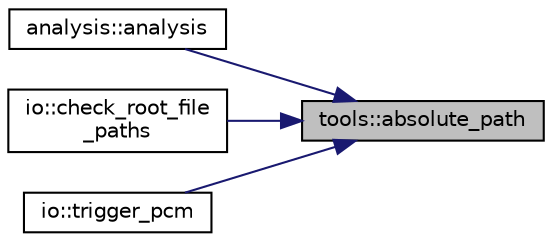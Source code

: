 digraph "tools::absolute_path"
{
 // INTERACTIVE_SVG=YES
 // LATEX_PDF_SIZE
  edge [fontname="Helvetica",fontsize="10",labelfontname="Helvetica",labelfontsize="10"];
  node [fontname="Helvetica",fontsize="10",shape=record];
  rankdir="RL";
  Node1 [label="tools::absolute_path",height=0.2,width=0.4,color="black", fillcolor="grey75", style="filled", fontcolor="black",tooltip="Converts a relative path to an absolute path."];
  Node1 -> Node2 [dir="back",color="midnightblue",fontsize="10",style="solid",fontname="Helvetica"];
  Node2 [label="analysis::analysis",height=0.2,width=0.4,color="black", fillcolor="white", style="filled",URL="$classanalysis.html#a1391073bb18c75cdad4132e90992fcd3",tooltip="< Public access specifier for the following members."];
  Node1 -> Node3 [dir="back",color="midnightblue",fontsize="10",style="solid",fontname="Helvetica"];
  Node3 [label="io::check_root_file\l_paths",height=0.2,width=0.4,color="black", fillcolor="white", style="filled",URL="$classio.html#ad9ed4dbed35a168511c44b38f8e8269b",tooltip="Checks the validity or accessibility of ROOT file paths defined in settings or configurations."];
  Node1 -> Node4 [dir="back",color="midnightblue",fontsize="10",style="solid",fontname="Helvetica"];
  Node4 [label="io::trigger_pcm",height=0.2,width=0.4,color="black", fillcolor="white", style="filled",URL="$classio.html#a38cda1cf4b0ad6920e19780ad985d374",tooltip="Triggers the generation of a ROOT PCM (Precompiled Module) if needed for dictionary generation."];
}
